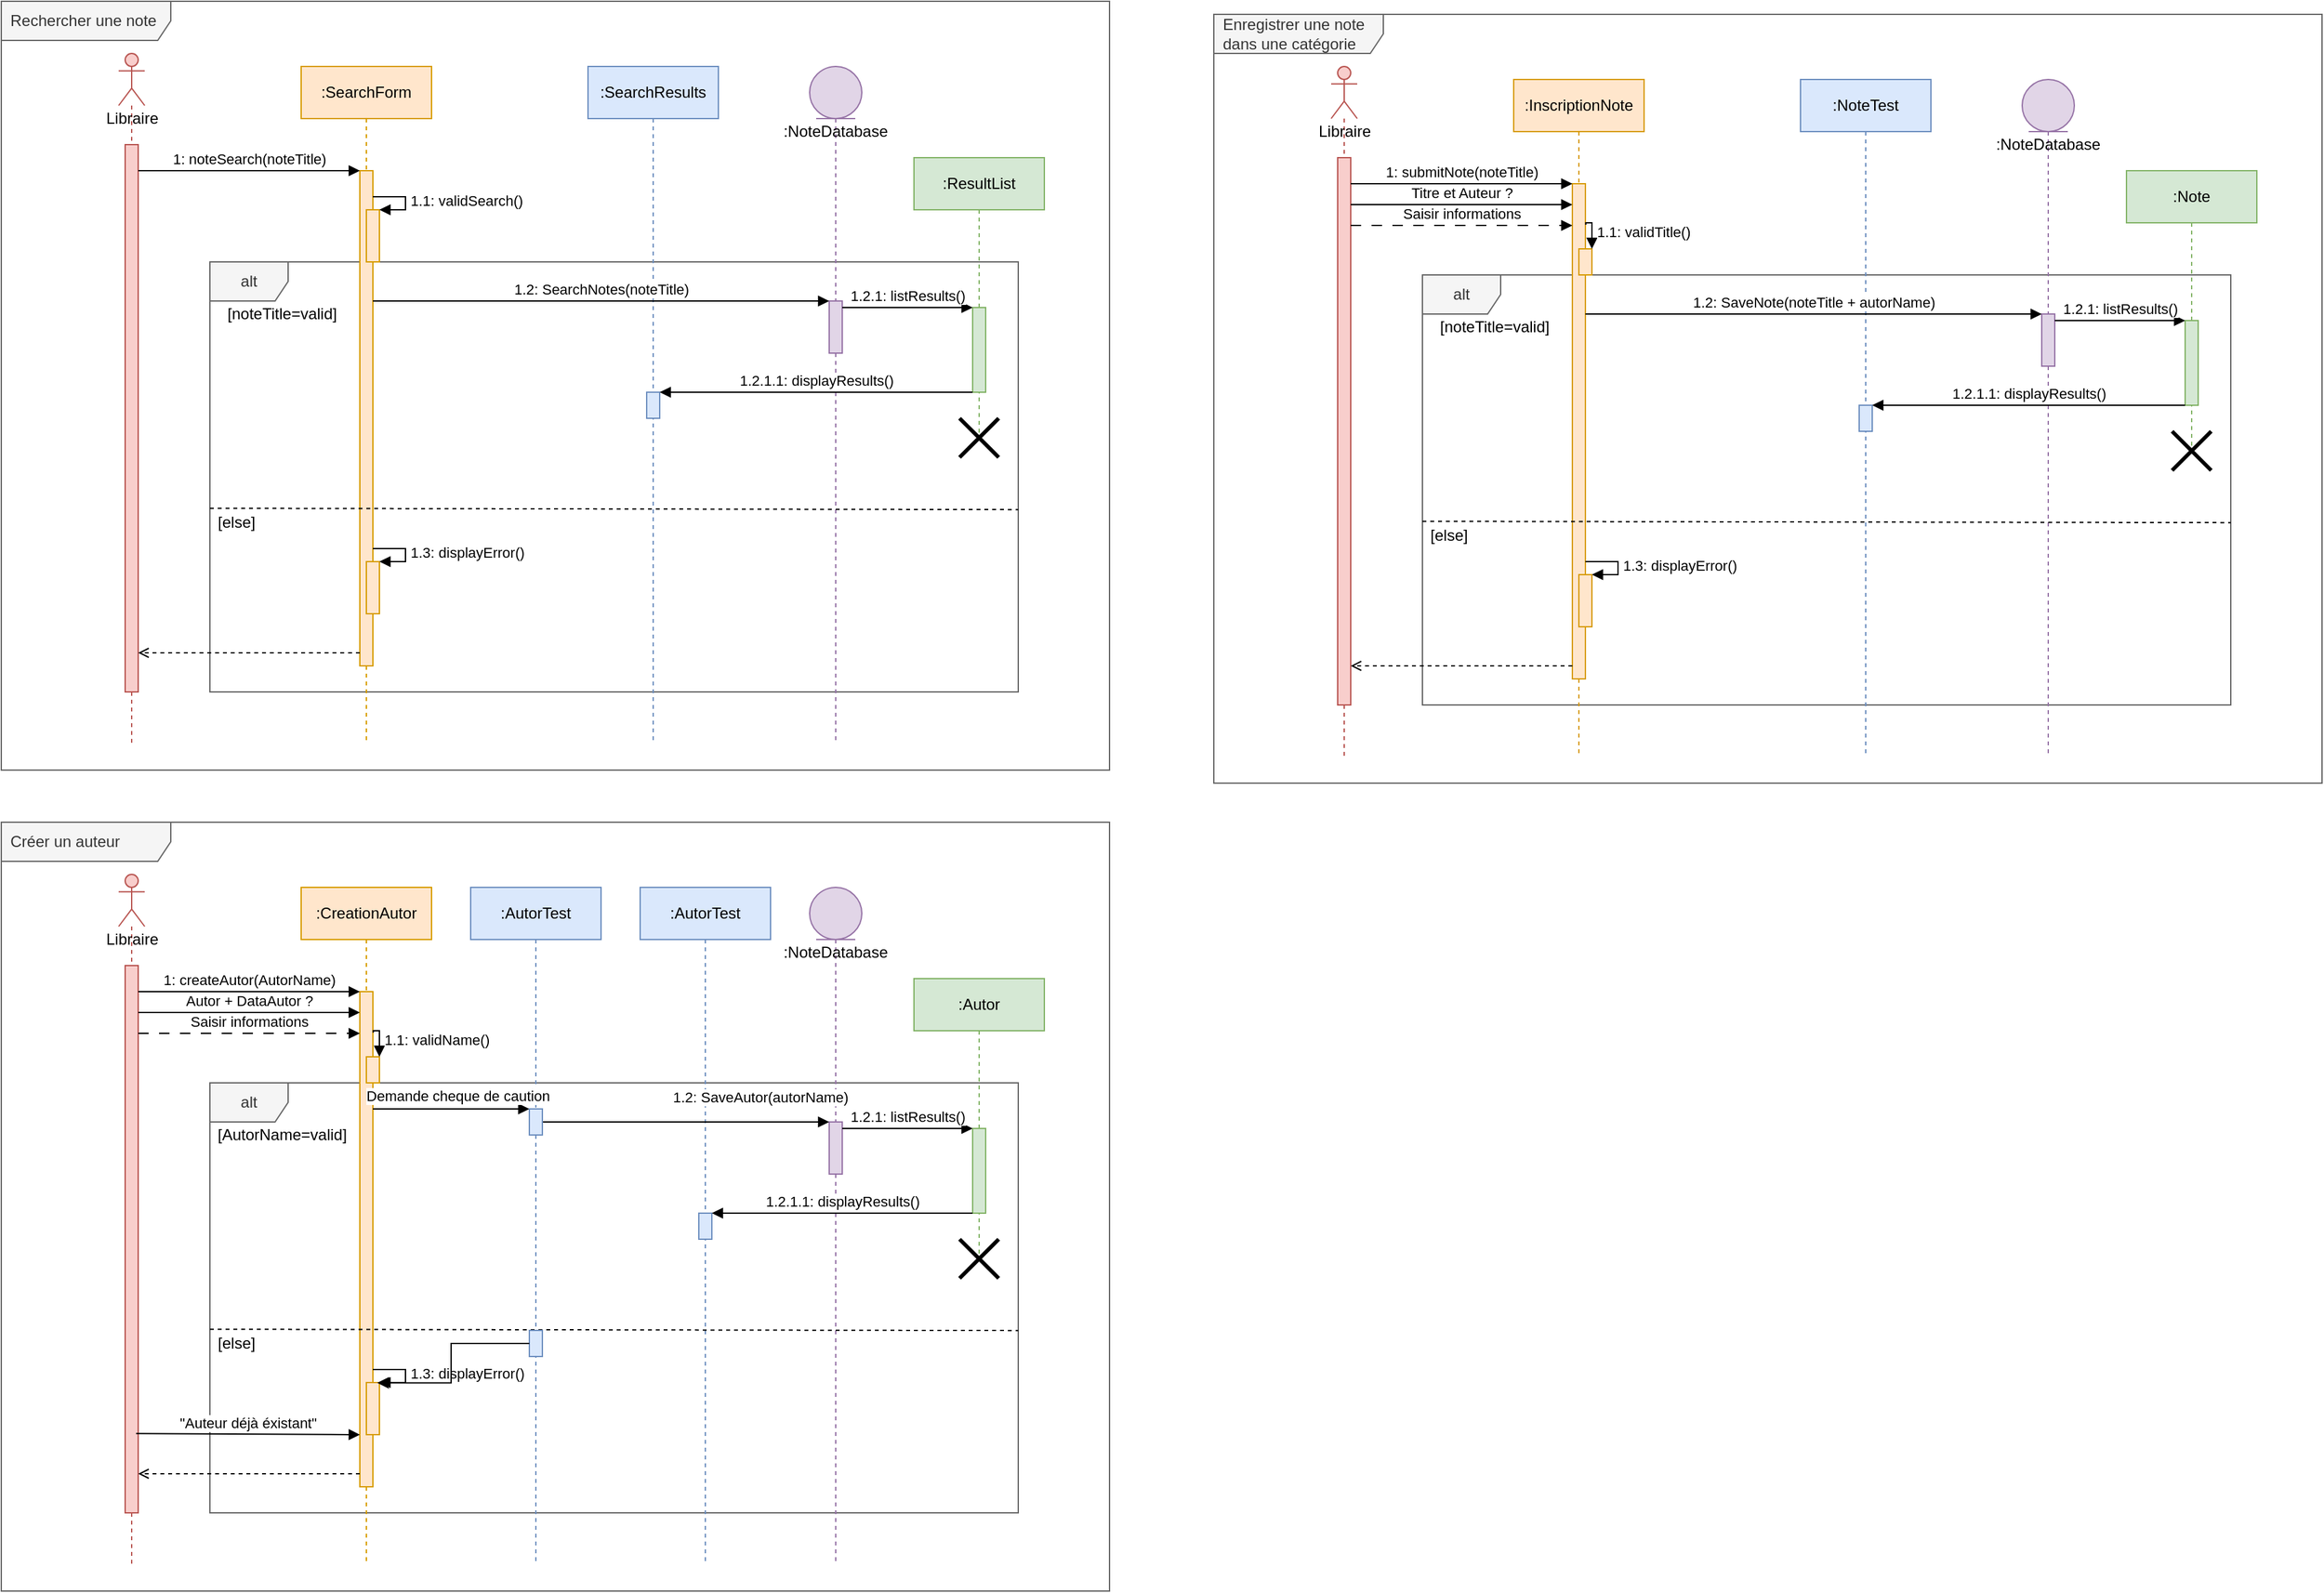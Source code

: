 <mxfile version="24.8.6" pages="2">
  <diagram id="i7KtP-Vs8fw_sYRqWalm" name="Sequence diagram">
    <mxGraphModel dx="2607" dy="1438" grid="1" gridSize="10" guides="1" tooltips="1" connect="1" arrows="1" fold="1" page="1" pageScale="1" pageWidth="1019" pageHeight="1320" math="0" shadow="0">
      <root>
        <mxCell id="0" />
        <mxCell id="1" parent="0" />
        <mxCell id="XppZFFv2hi1EjOijFOD9-25" value="Rechercher une note" style="shape=umlFrame;whiteSpace=wrap;html=1;width=130;height=30;boundedLbl=1;verticalAlign=middle;align=left;spacingLeft=5;fillColor=#f5f5f5;fontColor=#333333;strokeColor=#666666;" parent="1" vertex="1">
          <mxGeometry x="40" y="40" width="850" height="590" as="geometry" />
        </mxCell>
        <mxCell id="XppZFFv2hi1EjOijFOD9-1" value="alt" style="shape=umlFrame;whiteSpace=wrap;html=1;fillColor=#f5f5f5;fontColor=#333333;strokeColor=#666666;" parent="1" vertex="1">
          <mxGeometry x="200" y="240" width="620" height="330" as="geometry" />
        </mxCell>
        <mxCell id="XppZFFv2hi1EjOijFOD9-2" value="Libraire" style="shape=umlLifeline;participant=umlActor;perimeter=lifelinePerimeter;html=1;container=1;collapsible=0;recursiveResize=0;verticalAlign=top;spacingTop=36;outlineConnect=0;size=40;fillColor=#f8cecc;strokeColor=#b85450;" parent="1" vertex="1">
          <mxGeometry x="130" y="80" width="20" height="530" as="geometry" />
        </mxCell>
        <mxCell id="XppZFFv2hi1EjOijFOD9-3" value="" style="html=1;points=[];perimeter=orthogonalPerimeter;fillColor=#f8cecc;strokeColor=#b85450;" parent="XppZFFv2hi1EjOijFOD9-2" vertex="1">
          <mxGeometry x="5" y="70" width="10" height="420" as="geometry" />
        </mxCell>
        <mxCell id="XppZFFv2hi1EjOijFOD9-4" value=":SearchForm" style="shape=umlLifeline;perimeter=lifelinePerimeter;whiteSpace=wrap;html=1;container=1;collapsible=0;recursiveResize=0;outlineConnect=0;fillColor=#ffe6cc;strokeColor=#d79b00;" parent="1" vertex="1">
          <mxGeometry x="270" y="90" width="100" height="520" as="geometry" />
        </mxCell>
        <mxCell id="XppZFFv2hi1EjOijFOD9-5" value="" style="html=1;points=[];perimeter=orthogonalPerimeter;fillColor=#ffe6cc;strokeColor=#d79b00;" parent="XppZFFv2hi1EjOijFOD9-4" vertex="1">
          <mxGeometry x="45" y="80" width="10" height="380" as="geometry" />
        </mxCell>
        <mxCell id="XppZFFv2hi1EjOijFOD9-6" value="" style="html=1;points=[];perimeter=orthogonalPerimeter;fillColor=#ffe6cc;strokeColor=#d79b00;" parent="XppZFFv2hi1EjOijFOD9-4" vertex="1">
          <mxGeometry x="50" y="110" width="10" height="40" as="geometry" />
        </mxCell>
        <mxCell id="XppZFFv2hi1EjOijFOD9-7" value="1.1: validSearch()" style="edgeStyle=orthogonalEdgeStyle;html=1;align=left;spacingLeft=2;endArrow=block;rounded=0;entryX=1;entryY=0;" parent="XppZFFv2hi1EjOijFOD9-4" target="XppZFFv2hi1EjOijFOD9-6" edge="1">
          <mxGeometry relative="1" as="geometry">
            <mxPoint x="55" y="100" as="sourcePoint" />
            <Array as="points">
              <mxPoint x="80" y="100" />
              <mxPoint x="80" y="110" />
            </Array>
          </mxGeometry>
        </mxCell>
        <mxCell id="XppZFFv2hi1EjOijFOD9-8" value="" style="html=1;points=[];perimeter=orthogonalPerimeter;fillColor=#ffe6cc;strokeColor=#d79b00;" parent="XppZFFv2hi1EjOijFOD9-4" vertex="1">
          <mxGeometry x="50" y="380" width="10" height="40" as="geometry" />
        </mxCell>
        <mxCell id="XppZFFv2hi1EjOijFOD9-9" value="1.3: displayError()" style="edgeStyle=orthogonalEdgeStyle;html=1;align=left;spacingLeft=2;endArrow=block;rounded=0;entryX=1;entryY=0;" parent="XppZFFv2hi1EjOijFOD9-4" source="XppZFFv2hi1EjOijFOD9-5" target="XppZFFv2hi1EjOijFOD9-8" edge="1">
          <mxGeometry relative="1" as="geometry">
            <mxPoint x="50" y="320" as="sourcePoint" />
            <Array as="points">
              <mxPoint x="80" y="370" />
              <mxPoint x="80" y="380" />
            </Array>
          </mxGeometry>
        </mxCell>
        <mxCell id="XppZFFv2hi1EjOijFOD9-10" value="1: noteSearch(noteTitle)" style="html=1;verticalAlign=bottom;endArrow=block;entryX=0;entryY=0;rounded=0;" parent="1" source="XppZFFv2hi1EjOijFOD9-3" target="XppZFFv2hi1EjOijFOD9-5" edge="1">
          <mxGeometry relative="1" as="geometry">
            <mxPoint x="245" y="170" as="sourcePoint" />
          </mxGeometry>
        </mxCell>
        <mxCell id="XppZFFv2hi1EjOijFOD9-11" value=":SearchResults" style="shape=umlLifeline;perimeter=lifelinePerimeter;whiteSpace=wrap;html=1;container=1;collapsible=0;recursiveResize=0;outlineConnect=0;fillColor=#dae8fc;strokeColor=#6c8ebf;" parent="1" vertex="1">
          <mxGeometry x="490" y="90" width="100" height="520" as="geometry" />
        </mxCell>
        <mxCell id="XppZFFv2hi1EjOijFOD9-12" value="" style="html=1;points=[];perimeter=orthogonalPerimeter;fillColor=#dae8fc;strokeColor=#6c8ebf;" parent="XppZFFv2hi1EjOijFOD9-11" vertex="1">
          <mxGeometry x="45" y="250" width="10" height="20" as="geometry" />
        </mxCell>
        <mxCell id="XppZFFv2hi1EjOijFOD9-13" value=":NoteDatabase" style="shape=umlLifeline;participant=umlEntity;perimeter=lifelinePerimeter;whiteSpace=wrap;html=1;container=1;collapsible=0;recursiveResize=0;verticalAlign=top;spacingTop=36;outlineConnect=0;fillColor=#e1d5e7;strokeColor=#9673a6;" parent="1" vertex="1">
          <mxGeometry x="660" y="90" width="40" height="520" as="geometry" />
        </mxCell>
        <mxCell id="XppZFFv2hi1EjOijFOD9-14" value="" style="html=1;points=[];perimeter=orthogonalPerimeter;fillColor=#e1d5e7;strokeColor=#9673a6;" parent="XppZFFv2hi1EjOijFOD9-13" vertex="1">
          <mxGeometry x="15" y="180" width="10" height="40" as="geometry" />
        </mxCell>
        <mxCell id="XppZFFv2hi1EjOijFOD9-15" value=":ResultList" style="shape=umlLifeline;perimeter=lifelinePerimeter;whiteSpace=wrap;html=1;container=1;collapsible=0;recursiveResize=0;outlineConnect=0;fillColor=#d5e8d4;strokeColor=#82b366;" parent="1" vertex="1">
          <mxGeometry x="740" y="160" width="100" height="220" as="geometry" />
        </mxCell>
        <mxCell id="XppZFFv2hi1EjOijFOD9-16" value="" style="shape=umlDestroy;whiteSpace=wrap;html=1;strokeWidth=3;" parent="XppZFFv2hi1EjOijFOD9-15" vertex="1">
          <mxGeometry x="35" y="200" width="30" height="30" as="geometry" />
        </mxCell>
        <mxCell id="XppZFFv2hi1EjOijFOD9-17" value="" style="html=1;points=[];perimeter=orthogonalPerimeter;fillColor=#d5e8d4;strokeColor=#82b366;" parent="XppZFFv2hi1EjOijFOD9-15" vertex="1">
          <mxGeometry x="45" y="115" width="10" height="65" as="geometry" />
        </mxCell>
        <mxCell id="XppZFFv2hi1EjOijFOD9-18" value="1.2: SearchNotes(noteTitle)" style="html=1;verticalAlign=bottom;endArrow=block;entryX=0;entryY=0;rounded=0;" parent="1" source="XppZFFv2hi1EjOijFOD9-5" target="XppZFFv2hi1EjOijFOD9-14" edge="1">
          <mxGeometry relative="1" as="geometry">
            <mxPoint x="610" y="200" as="sourcePoint" />
          </mxGeometry>
        </mxCell>
        <mxCell id="XppZFFv2hi1EjOijFOD9-19" value="1.2.1: listResults()" style="html=1;verticalAlign=bottom;endArrow=block;entryX=0;entryY=0;rounded=0;" parent="1" source="XppZFFv2hi1EjOijFOD9-14" target="XppZFFv2hi1EjOijFOD9-17" edge="1">
          <mxGeometry relative="1" as="geometry">
            <mxPoint x="722" y="285" as="sourcePoint" />
          </mxGeometry>
        </mxCell>
        <mxCell id="XppZFFv2hi1EjOijFOD9-20" value="1.2.1.1: displayResults()" style="html=1;verticalAlign=bottom;endArrow=block;entryX=1;entryY=0;rounded=0;" parent="1" source="XppZFFv2hi1EjOijFOD9-17" target="XppZFFv2hi1EjOijFOD9-12" edge="1">
          <mxGeometry relative="1" as="geometry">
            <mxPoint x="610" y="320" as="sourcePoint" />
            <Array as="points">
              <mxPoint x="610" y="340" />
            </Array>
          </mxGeometry>
        </mxCell>
        <mxCell id="XppZFFv2hi1EjOijFOD9-21" value="" style="endArrow=none;dashed=1;html=1;rounded=0;entryX=1;entryY=0.576;entryDx=0;entryDy=0;entryPerimeter=0;exitX=0;exitY=0.573;exitDx=0;exitDy=0;exitPerimeter=0;" parent="1" source="XppZFFv2hi1EjOijFOD9-1" target="XppZFFv2hi1EjOijFOD9-1" edge="1">
          <mxGeometry width="50" height="50" relative="1" as="geometry">
            <mxPoint x="410" y="380" as="sourcePoint" />
            <mxPoint x="460" y="330" as="targetPoint" />
          </mxGeometry>
        </mxCell>
        <mxCell id="XppZFFv2hi1EjOijFOD9-22" value="[noteTitle=valid]" style="text;html=1;align=center;verticalAlign=middle;resizable=0;points=[];autosize=1;strokeColor=none;fillColor=none;" parent="1" vertex="1">
          <mxGeometry x="200" y="265" width="110" height="30" as="geometry" />
        </mxCell>
        <mxCell id="XppZFFv2hi1EjOijFOD9-23" value="[else]" style="text;html=1;align=center;verticalAlign=middle;resizable=0;points=[];autosize=1;strokeColor=none;fillColor=none;" parent="1" vertex="1">
          <mxGeometry x="200" y="430" width="40" height="20" as="geometry" />
        </mxCell>
        <mxCell id="XppZFFv2hi1EjOijFOD9-24" style="edgeStyle=none;rounded=0;orthogonalLoop=1;jettySize=auto;html=1;endArrow=open;endFill=0;dashed=1;" parent="1" source="XppZFFv2hi1EjOijFOD9-5" target="XppZFFv2hi1EjOijFOD9-3" edge="1">
          <mxGeometry relative="1" as="geometry">
            <Array as="points">
              <mxPoint x="230" y="540" />
            </Array>
          </mxGeometry>
        </mxCell>
        <mxCell id="aADXjc6W-svb5tVRegaS-26" value="Enregistrer une note dans une catégorie" style="shape=umlFrame;whiteSpace=wrap;html=1;width=130;height=30;boundedLbl=1;verticalAlign=middle;align=left;spacingLeft=5;fillColor=#f5f5f5;fontColor=#333333;strokeColor=#666666;" vertex="1" parent="1">
          <mxGeometry x="970" y="50" width="850" height="590" as="geometry" />
        </mxCell>
        <mxCell id="aADXjc6W-svb5tVRegaS-27" value="alt" style="shape=umlFrame;whiteSpace=wrap;html=1;fillColor=#f5f5f5;fontColor=#333333;strokeColor=#666666;" vertex="1" parent="1">
          <mxGeometry x="1130" y="250" width="620" height="330" as="geometry" />
        </mxCell>
        <mxCell id="aADXjc6W-svb5tVRegaS-28" value="Libraire" style="shape=umlLifeline;participant=umlActor;perimeter=lifelinePerimeter;html=1;container=1;collapsible=0;recursiveResize=0;verticalAlign=top;spacingTop=36;outlineConnect=0;size=40;fillColor=#f8cecc;strokeColor=#b85450;" vertex="1" parent="1">
          <mxGeometry x="1060" y="90" width="20" height="530" as="geometry" />
        </mxCell>
        <mxCell id="aADXjc6W-svb5tVRegaS-29" value="" style="html=1;points=[];perimeter=orthogonalPerimeter;fillColor=#f8cecc;strokeColor=#b85450;" vertex="1" parent="aADXjc6W-svb5tVRegaS-28">
          <mxGeometry x="5" y="70" width="10" height="420" as="geometry" />
        </mxCell>
        <mxCell id="aADXjc6W-svb5tVRegaS-30" value=":InscriptionNote" style="shape=umlLifeline;perimeter=lifelinePerimeter;whiteSpace=wrap;html=1;container=1;collapsible=0;recursiveResize=0;outlineConnect=0;fillColor=#ffe6cc;strokeColor=#d79b00;" vertex="1" parent="1">
          <mxGeometry x="1200" y="100" width="100" height="520" as="geometry" />
        </mxCell>
        <mxCell id="aADXjc6W-svb5tVRegaS-31" value="" style="html=1;points=[];perimeter=orthogonalPerimeter;fillColor=#ffe6cc;strokeColor=#d79b00;" vertex="1" parent="aADXjc6W-svb5tVRegaS-30">
          <mxGeometry x="45" y="80" width="10" height="380" as="geometry" />
        </mxCell>
        <mxCell id="aADXjc6W-svb5tVRegaS-32" value="" style="html=1;points=[];perimeter=orthogonalPerimeter;fillColor=#ffe6cc;strokeColor=#d79b00;" vertex="1" parent="aADXjc6W-svb5tVRegaS-30">
          <mxGeometry x="50" y="130" width="10" height="20" as="geometry" />
        </mxCell>
        <mxCell id="aADXjc6W-svb5tVRegaS-33" value="1.1: validTitle()" style="edgeStyle=orthogonalEdgeStyle;html=1;align=left;spacingLeft=2;endArrow=block;rounded=0;entryX=1;entryY=0;exitX=1.031;exitY=0.083;exitDx=0;exitDy=0;exitPerimeter=0;" edge="1" parent="aADXjc6W-svb5tVRegaS-30" target="aADXjc6W-svb5tVRegaS-32" source="aADXjc6W-svb5tVRegaS-31">
          <mxGeometry relative="1" as="geometry">
            <mxPoint x="55" y="100" as="sourcePoint" />
            <Array as="points">
              <mxPoint x="55" y="110" />
              <mxPoint x="60" y="110" />
            </Array>
          </mxGeometry>
        </mxCell>
        <mxCell id="aADXjc6W-svb5tVRegaS-34" value="" style="html=1;points=[];perimeter=orthogonalPerimeter;fillColor=#ffe6cc;strokeColor=#d79b00;" vertex="1" parent="aADXjc6W-svb5tVRegaS-30">
          <mxGeometry x="50" y="380" width="10" height="40" as="geometry" />
        </mxCell>
        <mxCell id="aADXjc6W-svb5tVRegaS-35" value="1.3: displayError()" style="edgeStyle=orthogonalEdgeStyle;html=1;align=left;spacingLeft=2;endArrow=block;rounded=0;entryX=1;entryY=0;" edge="1" parent="aADXjc6W-svb5tVRegaS-30" source="aADXjc6W-svb5tVRegaS-31" target="aADXjc6W-svb5tVRegaS-34">
          <mxGeometry relative="1" as="geometry">
            <mxPoint x="50" y="320" as="sourcePoint" />
            <Array as="points">
              <mxPoint x="80" y="370" />
              <mxPoint x="80" y="380" />
            </Array>
          </mxGeometry>
        </mxCell>
        <mxCell id="aADXjc6W-svb5tVRegaS-36" value="1: submitNote(noteTitle)" style="html=1;verticalAlign=bottom;endArrow=block;entryX=0;entryY=0;rounded=0;" edge="1" parent="1" source="aADXjc6W-svb5tVRegaS-29" target="aADXjc6W-svb5tVRegaS-31">
          <mxGeometry relative="1" as="geometry">
            <mxPoint x="1175" y="180" as="sourcePoint" />
          </mxGeometry>
        </mxCell>
        <mxCell id="aADXjc6W-svb5tVRegaS-37" value=":NoteTest" style="shape=umlLifeline;perimeter=lifelinePerimeter;whiteSpace=wrap;html=1;container=1;collapsible=0;recursiveResize=0;outlineConnect=0;fillColor=#dae8fc;strokeColor=#6c8ebf;" vertex="1" parent="1">
          <mxGeometry x="1420" y="100" width="100" height="520" as="geometry" />
        </mxCell>
        <mxCell id="aADXjc6W-svb5tVRegaS-38" value="" style="html=1;points=[];perimeter=orthogonalPerimeter;fillColor=#dae8fc;strokeColor=#6c8ebf;" vertex="1" parent="aADXjc6W-svb5tVRegaS-37">
          <mxGeometry x="45" y="250" width="10" height="20" as="geometry" />
        </mxCell>
        <mxCell id="aADXjc6W-svb5tVRegaS-39" value=":NoteDatabase" style="shape=umlLifeline;participant=umlEntity;perimeter=lifelinePerimeter;whiteSpace=wrap;html=1;container=1;collapsible=0;recursiveResize=0;verticalAlign=top;spacingTop=36;outlineConnect=0;fillColor=#e1d5e7;strokeColor=#9673a6;" vertex="1" parent="1">
          <mxGeometry x="1590" y="100" width="40" height="520" as="geometry" />
        </mxCell>
        <mxCell id="aADXjc6W-svb5tVRegaS-40" value="" style="html=1;points=[];perimeter=orthogonalPerimeter;fillColor=#e1d5e7;strokeColor=#9673a6;" vertex="1" parent="aADXjc6W-svb5tVRegaS-39">
          <mxGeometry x="15" y="180" width="10" height="40" as="geometry" />
        </mxCell>
        <mxCell id="aADXjc6W-svb5tVRegaS-41" value=":Note" style="shape=umlLifeline;perimeter=lifelinePerimeter;whiteSpace=wrap;html=1;container=1;collapsible=0;recursiveResize=0;outlineConnect=0;fillColor=#d5e8d4;strokeColor=#82b366;" vertex="1" parent="1">
          <mxGeometry x="1670" y="170" width="100" height="220" as="geometry" />
        </mxCell>
        <mxCell id="aADXjc6W-svb5tVRegaS-42" value="" style="shape=umlDestroy;whiteSpace=wrap;html=1;strokeWidth=3;" vertex="1" parent="aADXjc6W-svb5tVRegaS-41">
          <mxGeometry x="35" y="200" width="30" height="30" as="geometry" />
        </mxCell>
        <mxCell id="aADXjc6W-svb5tVRegaS-43" value="" style="html=1;points=[];perimeter=orthogonalPerimeter;fillColor=#d5e8d4;strokeColor=#82b366;" vertex="1" parent="aADXjc6W-svb5tVRegaS-41">
          <mxGeometry x="45" y="115" width="10" height="65" as="geometry" />
        </mxCell>
        <mxCell id="aADXjc6W-svb5tVRegaS-44" value="1.2: SaveNote(noteTitle + autorName)" style="html=1;verticalAlign=bottom;endArrow=block;entryX=0;entryY=0;rounded=0;" edge="1" parent="1" source="aADXjc6W-svb5tVRegaS-31" target="aADXjc6W-svb5tVRegaS-40">
          <mxGeometry relative="1" as="geometry">
            <mxPoint x="1540" y="210" as="sourcePoint" />
          </mxGeometry>
        </mxCell>
        <mxCell id="aADXjc6W-svb5tVRegaS-45" value="1.2.1: listResults()" style="html=1;verticalAlign=bottom;endArrow=block;entryX=0;entryY=0;rounded=0;" edge="1" parent="1" source="aADXjc6W-svb5tVRegaS-40" target="aADXjc6W-svb5tVRegaS-43">
          <mxGeometry relative="1" as="geometry">
            <mxPoint x="1652" y="295" as="sourcePoint" />
          </mxGeometry>
        </mxCell>
        <mxCell id="aADXjc6W-svb5tVRegaS-46" value="1.2.1.1: displayResults()" style="html=1;verticalAlign=bottom;endArrow=block;entryX=1;entryY=0;rounded=0;" edge="1" parent="1" source="aADXjc6W-svb5tVRegaS-43" target="aADXjc6W-svb5tVRegaS-38">
          <mxGeometry relative="1" as="geometry">
            <mxPoint x="1540" y="330" as="sourcePoint" />
            <Array as="points">
              <mxPoint x="1540" y="350" />
            </Array>
          </mxGeometry>
        </mxCell>
        <mxCell id="aADXjc6W-svb5tVRegaS-47" value="" style="endArrow=none;dashed=1;html=1;rounded=0;entryX=1;entryY=0.576;entryDx=0;entryDy=0;entryPerimeter=0;exitX=0;exitY=0.573;exitDx=0;exitDy=0;exitPerimeter=0;" edge="1" parent="1" source="aADXjc6W-svb5tVRegaS-27" target="aADXjc6W-svb5tVRegaS-27">
          <mxGeometry width="50" height="50" relative="1" as="geometry">
            <mxPoint x="1340" y="390" as="sourcePoint" />
            <mxPoint x="1390" y="340" as="targetPoint" />
          </mxGeometry>
        </mxCell>
        <mxCell id="aADXjc6W-svb5tVRegaS-48" value="[noteTitle=valid]" style="text;html=1;align=center;verticalAlign=middle;resizable=0;points=[];autosize=1;strokeColor=none;fillColor=none;" vertex="1" parent="1">
          <mxGeometry x="1130" y="275" width="110" height="30" as="geometry" />
        </mxCell>
        <mxCell id="aADXjc6W-svb5tVRegaS-49" value="[else]" style="text;html=1;align=center;verticalAlign=middle;resizable=0;points=[];autosize=1;strokeColor=none;fillColor=none;" vertex="1" parent="1">
          <mxGeometry x="1130" y="440" width="40" height="20" as="geometry" />
        </mxCell>
        <mxCell id="aADXjc6W-svb5tVRegaS-50" style="edgeStyle=none;rounded=0;orthogonalLoop=1;jettySize=auto;html=1;endArrow=open;endFill=0;dashed=1;" edge="1" parent="1" source="aADXjc6W-svb5tVRegaS-31" target="aADXjc6W-svb5tVRegaS-29">
          <mxGeometry relative="1" as="geometry">
            <Array as="points">
              <mxPoint x="1160" y="550" />
            </Array>
          </mxGeometry>
        </mxCell>
        <mxCell id="aADXjc6W-svb5tVRegaS-51" value="Titre et Auteur ?" style="html=1;verticalAlign=bottom;endArrow=block;entryX=0;entryY=0;rounded=0;" edge="1" parent="1">
          <mxGeometry x="0.002" relative="1" as="geometry">
            <mxPoint x="1075" y="196" as="sourcePoint" />
            <mxPoint x="1245" y="196" as="targetPoint" />
            <mxPoint as="offset" />
          </mxGeometry>
        </mxCell>
        <mxCell id="aADXjc6W-svb5tVRegaS-52" value="Saisir informations" style="html=1;verticalAlign=bottom;endArrow=block;entryX=0;entryY=0;rounded=0;dashed=1;dashPattern=8 8;" edge="1" parent="1">
          <mxGeometry x="0.002" relative="1" as="geometry">
            <mxPoint x="1075" y="212" as="sourcePoint" />
            <mxPoint x="1245" y="212" as="targetPoint" />
            <mxPoint as="offset" />
          </mxGeometry>
        </mxCell>
        <mxCell id="aADXjc6W-svb5tVRegaS-53" value="Créer un auteur" style="shape=umlFrame;whiteSpace=wrap;html=1;width=130;height=30;boundedLbl=1;verticalAlign=middle;align=left;spacingLeft=5;fillColor=#f5f5f5;fontColor=#333333;strokeColor=#666666;" vertex="1" parent="1">
          <mxGeometry x="40" y="670" width="850" height="590" as="geometry" />
        </mxCell>
        <mxCell id="aADXjc6W-svb5tVRegaS-54" value="alt" style="shape=umlFrame;whiteSpace=wrap;html=1;fillColor=#f5f5f5;fontColor=#333333;strokeColor=#666666;" vertex="1" parent="1">
          <mxGeometry x="200" y="870" width="620" height="330" as="geometry" />
        </mxCell>
        <mxCell id="aADXjc6W-svb5tVRegaS-55" value="Libraire" style="shape=umlLifeline;participant=umlActor;perimeter=lifelinePerimeter;html=1;container=1;collapsible=0;recursiveResize=0;verticalAlign=top;spacingTop=36;outlineConnect=0;size=40;fillColor=#f8cecc;strokeColor=#b85450;" vertex="1" parent="1">
          <mxGeometry x="130" y="710" width="20" height="530" as="geometry" />
        </mxCell>
        <mxCell id="aADXjc6W-svb5tVRegaS-56" value="" style="html=1;points=[];perimeter=orthogonalPerimeter;fillColor=#f8cecc;strokeColor=#b85450;" vertex="1" parent="aADXjc6W-svb5tVRegaS-55">
          <mxGeometry x="5" y="70" width="10" height="420" as="geometry" />
        </mxCell>
        <mxCell id="aADXjc6W-svb5tVRegaS-57" value=":CreationAutor" style="shape=umlLifeline;perimeter=lifelinePerimeter;whiteSpace=wrap;html=1;container=1;collapsible=0;recursiveResize=0;outlineConnect=0;fillColor=#ffe6cc;strokeColor=#d79b00;" vertex="1" parent="1">
          <mxGeometry x="270" y="720" width="100" height="520" as="geometry" />
        </mxCell>
        <mxCell id="aADXjc6W-svb5tVRegaS-58" value="" style="html=1;points=[];perimeter=orthogonalPerimeter;fillColor=#ffe6cc;strokeColor=#d79b00;" vertex="1" parent="aADXjc6W-svb5tVRegaS-57">
          <mxGeometry x="45" y="80" width="10" height="380" as="geometry" />
        </mxCell>
        <mxCell id="aADXjc6W-svb5tVRegaS-59" value="" style="html=1;points=[];perimeter=orthogonalPerimeter;fillColor=#ffe6cc;strokeColor=#d79b00;" vertex="1" parent="aADXjc6W-svb5tVRegaS-57">
          <mxGeometry x="50" y="130" width="10" height="20" as="geometry" />
        </mxCell>
        <mxCell id="aADXjc6W-svb5tVRegaS-60" value="1.1: validName()" style="edgeStyle=orthogonalEdgeStyle;html=1;align=left;spacingLeft=2;endArrow=block;rounded=0;entryX=1;entryY=0;exitX=1.031;exitY=0.083;exitDx=0;exitDy=0;exitPerimeter=0;" edge="1" parent="aADXjc6W-svb5tVRegaS-57" source="aADXjc6W-svb5tVRegaS-58" target="aADXjc6W-svb5tVRegaS-59">
          <mxGeometry relative="1" as="geometry">
            <mxPoint x="55" y="100" as="sourcePoint" />
            <Array as="points">
              <mxPoint x="55" y="110" />
              <mxPoint x="60" y="110" />
            </Array>
          </mxGeometry>
        </mxCell>
        <mxCell id="aADXjc6W-svb5tVRegaS-61" value="" style="html=1;points=[];perimeter=orthogonalPerimeter;fillColor=#ffe6cc;strokeColor=#d79b00;" vertex="1" parent="aADXjc6W-svb5tVRegaS-57">
          <mxGeometry x="50" y="380" width="10" height="40" as="geometry" />
        </mxCell>
        <mxCell id="aADXjc6W-svb5tVRegaS-62" value="1.3: displayError()" style="edgeStyle=orthogonalEdgeStyle;html=1;align=left;spacingLeft=2;endArrow=block;rounded=0;entryX=1;entryY=0;" edge="1" parent="aADXjc6W-svb5tVRegaS-57" source="aADXjc6W-svb5tVRegaS-58" target="aADXjc6W-svb5tVRegaS-61">
          <mxGeometry relative="1" as="geometry">
            <mxPoint x="50" y="320" as="sourcePoint" />
            <Array as="points">
              <mxPoint x="80" y="370" />
              <mxPoint x="80" y="380" />
            </Array>
          </mxGeometry>
        </mxCell>
        <mxCell id="aADXjc6W-svb5tVRegaS-80" value="&quot;Auteur déjà éxistant&quot;" style="html=1;verticalAlign=bottom;endArrow=block;entryX=0;entryY=0;rounded=0;exitX=0.839;exitY=0.855;exitDx=0;exitDy=0;exitPerimeter=0;" edge="1" parent="aADXjc6W-svb5tVRegaS-57" source="aADXjc6W-svb5tVRegaS-56">
          <mxGeometry relative="1" as="geometry">
            <mxPoint x="-120" y="420" as="sourcePoint" />
            <mxPoint x="45" y="420" as="targetPoint" />
          </mxGeometry>
        </mxCell>
        <mxCell id="aADXjc6W-svb5tVRegaS-63" value="1: createAutor(AutorName)" style="html=1;verticalAlign=bottom;endArrow=block;entryX=0;entryY=0;rounded=0;" edge="1" parent="1" source="aADXjc6W-svb5tVRegaS-56" target="aADXjc6W-svb5tVRegaS-58">
          <mxGeometry relative="1" as="geometry">
            <mxPoint x="245" y="800" as="sourcePoint" />
          </mxGeometry>
        </mxCell>
        <mxCell id="aADXjc6W-svb5tVRegaS-64" value=":AutorTest" style="shape=umlLifeline;perimeter=lifelinePerimeter;whiteSpace=wrap;html=1;container=1;collapsible=0;recursiveResize=0;outlineConnect=0;fillColor=#dae8fc;strokeColor=#6c8ebf;" vertex="1" parent="1">
          <mxGeometry x="530" y="720" width="100" height="520" as="geometry" />
        </mxCell>
        <mxCell id="aADXjc6W-svb5tVRegaS-65" value="" style="html=1;points=[];perimeter=orthogonalPerimeter;fillColor=#dae8fc;strokeColor=#6c8ebf;" vertex="1" parent="aADXjc6W-svb5tVRegaS-64">
          <mxGeometry x="45" y="250" width="10" height="20" as="geometry" />
        </mxCell>
        <mxCell id="aADXjc6W-svb5tVRegaS-66" value=":NoteDatabase" style="shape=umlLifeline;participant=umlEntity;perimeter=lifelinePerimeter;whiteSpace=wrap;html=1;container=1;collapsible=0;recursiveResize=0;verticalAlign=top;spacingTop=36;outlineConnect=0;fillColor=#e1d5e7;strokeColor=#9673a6;" vertex="1" parent="1">
          <mxGeometry x="660" y="720" width="40" height="520" as="geometry" />
        </mxCell>
        <mxCell id="aADXjc6W-svb5tVRegaS-67" value="" style="html=1;points=[];perimeter=orthogonalPerimeter;fillColor=#e1d5e7;strokeColor=#9673a6;" vertex="1" parent="aADXjc6W-svb5tVRegaS-66">
          <mxGeometry x="15" y="180" width="10" height="40" as="geometry" />
        </mxCell>
        <mxCell id="aADXjc6W-svb5tVRegaS-68" value=":Autor" style="shape=umlLifeline;perimeter=lifelinePerimeter;whiteSpace=wrap;html=1;container=1;collapsible=0;recursiveResize=0;outlineConnect=0;fillColor=#d5e8d4;strokeColor=#82b366;" vertex="1" parent="1">
          <mxGeometry x="740" y="790" width="100" height="220" as="geometry" />
        </mxCell>
        <mxCell id="aADXjc6W-svb5tVRegaS-69" value="" style="shape=umlDestroy;whiteSpace=wrap;html=1;strokeWidth=3;" vertex="1" parent="aADXjc6W-svb5tVRegaS-68">
          <mxGeometry x="35" y="200" width="30" height="30" as="geometry" />
        </mxCell>
        <mxCell id="aADXjc6W-svb5tVRegaS-70" value="" style="html=1;points=[];perimeter=orthogonalPerimeter;fillColor=#d5e8d4;strokeColor=#82b366;" vertex="1" parent="aADXjc6W-svb5tVRegaS-68">
          <mxGeometry x="45" y="115" width="10" height="65" as="geometry" />
        </mxCell>
        <mxCell id="aADXjc6W-svb5tVRegaS-71" value="1.2: SaveAutor(autorName)" style="html=1;verticalAlign=bottom;endArrow=block;entryX=0;entryY=0;rounded=0;" edge="1" parent="1" source="aADXjc6W-svb5tVRegaS-82" target="aADXjc6W-svb5tVRegaS-67">
          <mxGeometry x="0.514" y="10" relative="1" as="geometry">
            <mxPoint x="610" y="830" as="sourcePoint" />
            <mxPoint as="offset" />
          </mxGeometry>
        </mxCell>
        <mxCell id="aADXjc6W-svb5tVRegaS-72" value="1.2.1: listResults()" style="html=1;verticalAlign=bottom;endArrow=block;entryX=0;entryY=0;rounded=0;" edge="1" parent="1" source="aADXjc6W-svb5tVRegaS-67" target="aADXjc6W-svb5tVRegaS-70">
          <mxGeometry relative="1" as="geometry">
            <mxPoint x="722" y="915" as="sourcePoint" />
          </mxGeometry>
        </mxCell>
        <mxCell id="aADXjc6W-svb5tVRegaS-73" value="1.2.1.1: displayResults()" style="html=1;verticalAlign=bottom;endArrow=block;entryX=1;entryY=0;rounded=0;" edge="1" parent="1" source="aADXjc6W-svb5tVRegaS-70" target="aADXjc6W-svb5tVRegaS-65">
          <mxGeometry relative="1" as="geometry">
            <mxPoint x="610" y="950" as="sourcePoint" />
            <Array as="points">
              <mxPoint x="610" y="970" />
            </Array>
          </mxGeometry>
        </mxCell>
        <mxCell id="aADXjc6W-svb5tVRegaS-74" value="" style="endArrow=none;dashed=1;html=1;rounded=0;entryX=1;entryY=0.576;entryDx=0;entryDy=0;entryPerimeter=0;exitX=0;exitY=0.573;exitDx=0;exitDy=0;exitPerimeter=0;" edge="1" parent="1" source="aADXjc6W-svb5tVRegaS-54" target="aADXjc6W-svb5tVRegaS-54">
          <mxGeometry width="50" height="50" relative="1" as="geometry">
            <mxPoint x="410" y="1010" as="sourcePoint" />
            <mxPoint x="460" y="960" as="targetPoint" />
          </mxGeometry>
        </mxCell>
        <mxCell id="aADXjc6W-svb5tVRegaS-75" value="[AutorName=valid]" style="text;html=1;align=center;verticalAlign=middle;resizable=0;points=[];autosize=1;strokeColor=none;fillColor=none;" vertex="1" parent="1">
          <mxGeometry x="195" y="895" width="120" height="30" as="geometry" />
        </mxCell>
        <mxCell id="aADXjc6W-svb5tVRegaS-76" value="[else]" style="text;html=1;align=center;verticalAlign=middle;resizable=0;points=[];autosize=1;strokeColor=none;fillColor=none;" vertex="1" parent="1">
          <mxGeometry x="200" y="1060" width="40" height="20" as="geometry" />
        </mxCell>
        <mxCell id="aADXjc6W-svb5tVRegaS-77" style="edgeStyle=none;rounded=0;orthogonalLoop=1;jettySize=auto;html=1;endArrow=open;endFill=0;dashed=1;" edge="1" parent="1" source="aADXjc6W-svb5tVRegaS-58" target="aADXjc6W-svb5tVRegaS-56">
          <mxGeometry relative="1" as="geometry">
            <Array as="points">
              <mxPoint x="230" y="1170" />
            </Array>
          </mxGeometry>
        </mxCell>
        <mxCell id="aADXjc6W-svb5tVRegaS-78" value="Autor + DataAutor ?" style="html=1;verticalAlign=bottom;endArrow=block;entryX=0;entryY=0;rounded=0;" edge="1" parent="1">
          <mxGeometry x="0.002" relative="1" as="geometry">
            <mxPoint x="145" y="816" as="sourcePoint" />
            <mxPoint x="315" y="816" as="targetPoint" />
            <mxPoint as="offset" />
          </mxGeometry>
        </mxCell>
        <mxCell id="aADXjc6W-svb5tVRegaS-79" value="Saisir informations" style="html=1;verticalAlign=bottom;endArrow=block;entryX=0;entryY=0;rounded=0;dashed=1;dashPattern=8 8;" edge="1" parent="1">
          <mxGeometry x="0.002" relative="1" as="geometry">
            <mxPoint x="145" y="832" as="sourcePoint" />
            <mxPoint x="315" y="832" as="targetPoint" />
            <mxPoint as="offset" />
          </mxGeometry>
        </mxCell>
        <mxCell id="aADXjc6W-svb5tVRegaS-81" value=":AutorTest" style="shape=umlLifeline;perimeter=lifelinePerimeter;whiteSpace=wrap;html=1;container=1;collapsible=0;recursiveResize=0;outlineConnect=0;fillColor=#dae8fc;strokeColor=#6c8ebf;" vertex="1" parent="1">
          <mxGeometry x="400" y="720" width="100" height="520" as="geometry" />
        </mxCell>
        <mxCell id="aADXjc6W-svb5tVRegaS-83" value="" style="html=1;verticalAlign=bottom;endArrow=block;entryX=0;entryY=0;rounded=0;" edge="1" parent="1" source="aADXjc6W-svb5tVRegaS-58" target="aADXjc6W-svb5tVRegaS-82">
          <mxGeometry x="0.514" y="10" relative="1" as="geometry">
            <mxPoint x="325" y="900" as="sourcePoint" />
            <mxPoint x="675" y="900" as="targetPoint" />
            <mxPoint as="offset" />
          </mxGeometry>
        </mxCell>
        <mxCell id="aADXjc6W-svb5tVRegaS-84" value="Demande cheque de caution" style="edgeLabel;html=1;align=center;verticalAlign=middle;resizable=0;points=[];" vertex="1" connectable="0" parent="aADXjc6W-svb5tVRegaS-83">
          <mxGeometry x="0.518" y="-2" relative="1" as="geometry">
            <mxPoint x="-26" y="-12" as="offset" />
          </mxGeometry>
        </mxCell>
        <mxCell id="aADXjc6W-svb5tVRegaS-82" value="" style="html=1;points=[];perimeter=orthogonalPerimeter;fillColor=#dae8fc;strokeColor=#6c8ebf;" vertex="1" parent="1">
          <mxGeometry x="445" y="890" width="10" height="20" as="geometry" />
        </mxCell>
        <mxCell id="aADXjc6W-svb5tVRegaS-85" value="" style="html=1;points=[];perimeter=orthogonalPerimeter;fillColor=#dae8fc;strokeColor=#6c8ebf;" vertex="1" parent="1">
          <mxGeometry x="445" y="1060" width="10" height="20" as="geometry" />
        </mxCell>
        <mxCell id="aADXjc6W-svb5tVRegaS-86" style="edgeStyle=orthogonalEdgeStyle;rounded=0;orthogonalLoop=1;jettySize=auto;html=1;entryX=1.338;entryY=0.79;entryDx=0;entryDy=0;entryPerimeter=0;" edge="1" parent="1" source="aADXjc6W-svb5tVRegaS-85" target="aADXjc6W-svb5tVRegaS-58">
          <mxGeometry relative="1" as="geometry" />
        </mxCell>
      </root>
    </mxGraphModel>
  </diagram>
  <diagram id="hbYBUEr95w08JzggDiKY" name="With loop">
    <mxGraphModel dx="1332" dy="983" grid="1" gridSize="10" guides="1" tooltips="1" connect="1" arrows="1" fold="1" page="1" pageScale="1" pageWidth="1019" pageHeight="1320" math="0" shadow="0">
      <root>
        <mxCell id="jC507fco_XKDHWjVbaC3-0" />
        <mxCell id="jC507fco_XKDHWjVbaC3-1" parent="jC507fco_XKDHWjVbaC3-0" />
        <mxCell id="jC507fco_XKDHWjVbaC3-2" value="sd example with a loop" style="shape=umlFrame;whiteSpace=wrap;html=1;width=150;height=30;boundedLbl=1;verticalAlign=middle;align=left;spacingLeft=5;fillColor=#f5f5f5;fontColor=#333333;strokeColor=#666666;" vertex="1" parent="jC507fco_XKDHWjVbaC3-1">
          <mxGeometry x="20" y="30" width="740" height="490" as="geometry" />
        </mxCell>
        <mxCell id="jC507fco_XKDHWjVbaC3-3" value=":Object" style="shape=umlLifeline;perimeter=lifelinePerimeter;whiteSpace=wrap;html=1;container=1;collapsible=0;recursiveResize=0;outlineConnect=0;fillColor=#dae8fc;strokeColor=#6c8ebf;" vertex="1" parent="jC507fco_XKDHWjVbaC3-1">
          <mxGeometry x="320" y="80" width="100" height="400" as="geometry" />
        </mxCell>
        <mxCell id="jC507fco_XKDHWjVbaC3-4" value="" style="html=1;points=[];perimeter=orthogonalPerimeter;" vertex="1" parent="jC507fco_XKDHWjVbaC3-3">
          <mxGeometry x="45" y="80" width="10" height="240" as="geometry" />
        </mxCell>
        <mxCell id="jC507fco_XKDHWjVbaC3-5" value="" style="html=1;points=[];perimeter=orthogonalPerimeter;" vertex="1" parent="jC507fco_XKDHWjVbaC3-3">
          <mxGeometry x="50" y="120" width="10" height="55" as="geometry" />
        </mxCell>
        <mxCell id="jC507fco_XKDHWjVbaC3-6" value="self call" style="edgeStyle=orthogonalEdgeStyle;html=1;align=left;spacingLeft=2;endArrow=block;rounded=0;entryX=1;entryY=0;" edge="1" parent="jC507fco_XKDHWjVbaC3-3" target="jC507fco_XKDHWjVbaC3-5">
          <mxGeometry relative="1" as="geometry">
            <mxPoint x="55" y="105" as="sourcePoint" />
            <Array as="points">
              <mxPoint x="85" y="105" />
            </Array>
          </mxGeometry>
        </mxCell>
        <mxCell id="jC507fco_XKDHWjVbaC3-7" value="" style="shape=umlLifeline;participant=umlActor;perimeter=lifelinePerimeter;whiteSpace=wrap;html=1;container=1;collapsible=0;recursiveResize=0;verticalAlign=top;spacingTop=36;outlineConnect=0;fillColor=#f8cecc;strokeColor=#b85450;" vertex="1" parent="jC507fco_XKDHWjVbaC3-1">
          <mxGeometry x="95" y="80" width="20" height="410" as="geometry" />
        </mxCell>
        <mxCell id="jC507fco_XKDHWjVbaC3-8" value="" style="html=1;points=[];perimeter=orthogonalPerimeter;" vertex="1" parent="jC507fco_XKDHWjVbaC3-7">
          <mxGeometry x="5" y="70" width="10" height="300" as="geometry" />
        </mxCell>
        <mxCell id="jC507fco_XKDHWjVbaC3-9" value="dispatch" style="html=1;verticalAlign=bottom;startArrow=oval;endArrow=block;startSize=8;rounded=0;" edge="1" parent="jC507fco_XKDHWjVbaC3-7" target="jC507fco_XKDHWjVbaC3-8">
          <mxGeometry relative="1" as="geometry">
            <mxPoint x="-55" y="70" as="sourcePoint" />
          </mxGeometry>
        </mxCell>
        <mxCell id="jC507fco_XKDHWjVbaC3-10" value="dispatch" style="html=1;verticalAlign=bottom;endArrow=block;entryX=0;entryY=0;rounded=0;" edge="1" parent="jC507fco_XKDHWjVbaC3-1" source="jC507fco_XKDHWjVbaC3-8" target="jC507fco_XKDHWjVbaC3-4">
          <mxGeometry relative="1" as="geometry">
            <mxPoint x="200" y="160" as="sourcePoint" />
          </mxGeometry>
        </mxCell>
        <mxCell id="jC507fco_XKDHWjVbaC3-11" value="[items=true]" style="edgeLabel;html=1;align=center;verticalAlign=middle;resizable=0;points=[];" vertex="1" connectable="0" parent="jC507fco_XKDHWjVbaC3-10">
          <mxGeometry x="-0.859" y="2" relative="1" as="geometry">
            <mxPoint x="22" y="-8" as="offset" />
          </mxGeometry>
        </mxCell>
        <mxCell id="jC507fco_XKDHWjVbaC3-12" value="return" style="html=1;verticalAlign=bottom;endArrow=open;dashed=1;endSize=8;exitX=0;exitY=0.95;rounded=0;" edge="1" parent="jC507fco_XKDHWjVbaC3-1" source="jC507fco_XKDHWjVbaC3-4" target="jC507fco_XKDHWjVbaC3-8">
          <mxGeometry relative="1" as="geometry">
            <mxPoint x="200" y="236" as="targetPoint" />
          </mxGeometry>
        </mxCell>
        <mxCell id="jC507fco_XKDHWjVbaC3-13" value=":Object" style="shape=umlLifeline;perimeter=lifelinePerimeter;whiteSpace=wrap;html=1;container=1;collapsible=0;recursiveResize=0;outlineConnect=0;fillColor=#d5e8d4;strokeColor=#82b366;" vertex="1" parent="jC507fco_XKDHWjVbaC3-1">
          <mxGeometry x="490" y="80" width="100" height="400" as="geometry" />
        </mxCell>
        <mxCell id="jC507fco_XKDHWjVbaC3-14" value="" style="html=1;points=[];perimeter=orthogonalPerimeter;" vertex="1" parent="jC507fco_XKDHWjVbaC3-13">
          <mxGeometry x="44" y="200" width="10" height="80" as="geometry" />
        </mxCell>
        <mxCell id="jC507fco_XKDHWjVbaC3-15" value="dispatch" style="html=1;verticalAlign=bottom;endArrow=block;entryX=0;entryY=0;rounded=0;" edge="1" parent="jC507fco_XKDHWjVbaC3-1" source="jC507fco_XKDHWjVbaC3-4" target="jC507fco_XKDHWjVbaC3-14">
          <mxGeometry relative="1" as="geometry">
            <mxPoint x="374" y="280" as="sourcePoint" />
          </mxGeometry>
        </mxCell>
        <mxCell id="jC507fco_XKDHWjVbaC3-16" value="return" style="html=1;verticalAlign=bottom;endArrow=open;dashed=1;endSize=8;exitX=0;exitY=0.95;rounded=0;" edge="1" parent="jC507fco_XKDHWjVbaC3-1" source="jC507fco_XKDHWjVbaC3-14" target="jC507fco_XKDHWjVbaC3-4">
          <mxGeometry relative="1" as="geometry">
            <mxPoint x="680" y="430" as="targetPoint" />
          </mxGeometry>
        </mxCell>
        <mxCell id="jC507fco_XKDHWjVbaC3-17" value="" style="group" vertex="1" connectable="0" parent="jC507fco_XKDHWjVbaC3-1">
          <mxGeometry x="278" y="170" width="334" height="190" as="geometry" />
        </mxCell>
        <mxCell id="jC507fco_XKDHWjVbaC3-18" value="loop" style="shape=umlFrame;whiteSpace=wrap;html=1;fillColor=#ffe6cc;strokeColor=#d79b00;" vertex="1" parent="jC507fco_XKDHWjVbaC3-17">
          <mxGeometry width="334" height="190" as="geometry" />
        </mxCell>
        <mxCell id="jC507fco_XKDHWjVbaC3-19" value="&lt;span style=&quot;font-size: 11px; background-color: rgb(255, 255, 255);&quot;&gt;[items=true]&lt;/span&gt;" style="text;html=1;align=center;verticalAlign=middle;resizable=0;points=[];autosize=1;strokeColor=none;fillColor=none;" vertex="1" parent="jC507fco_XKDHWjVbaC3-17">
          <mxGeometry y="32" width="70" height="20" as="geometry" />
        </mxCell>
        <mxCell id="jC507fco_XKDHWjVbaC3-20" style="rounded=0;orthogonalLoop=1;jettySize=auto;html=1;endArrow=none;endFill=0;dashed=1;fillColor=#ffe6cc;strokeColor=#d79b00;" edge="1" parent="jC507fco_XKDHWjVbaC3-1" source="jC507fco_XKDHWjVbaC3-21" target="jC507fco_XKDHWjVbaC3-18">
          <mxGeometry relative="1" as="geometry" />
        </mxCell>
        <mxCell id="jC507fco_XKDHWjVbaC3-21" value="Only on valid items" style="shape=note2;boundedLbl=1;whiteSpace=wrap;html=1;size=25;verticalAlign=top;align=center;fillColor=#ffe6cc;strokeColor=#d79b00;" vertex="1" parent="jC507fco_XKDHWjVbaC3-1">
          <mxGeometry x="630" y="200" width="120" height="60" as="geometry" />
        </mxCell>
      </root>
    </mxGraphModel>
  </diagram>
</mxfile>
